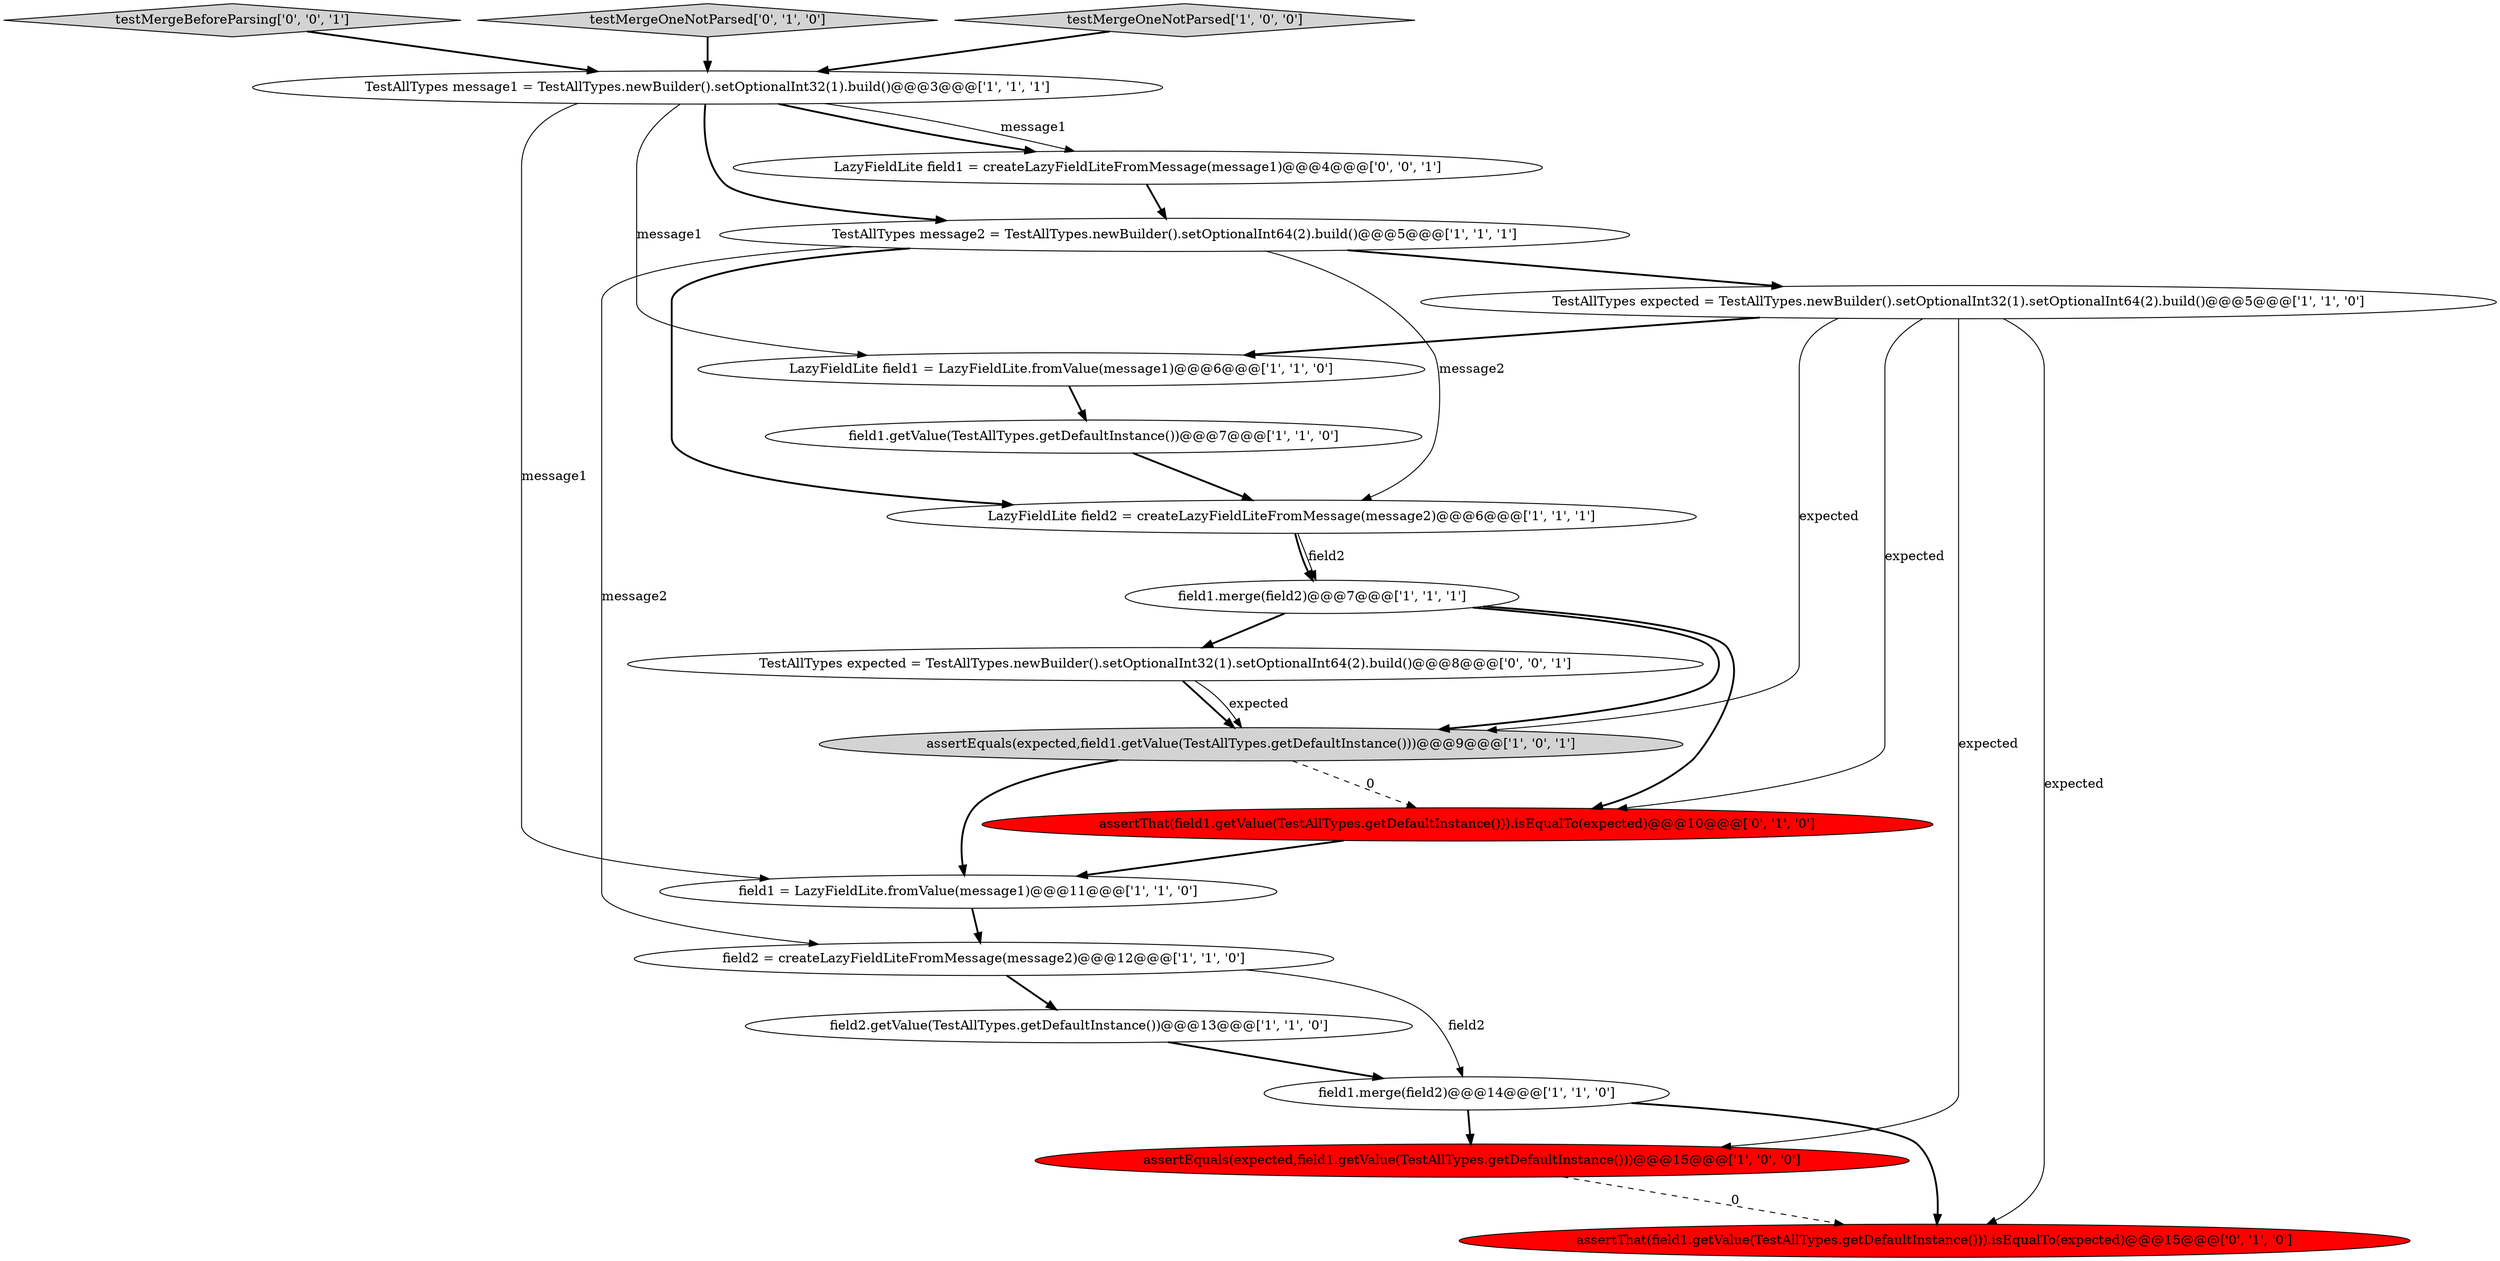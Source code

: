 digraph {
13 [style = filled, label = "LazyFieldLite field1 = LazyFieldLite.fromValue(message1)@@@6@@@['1', '1', '0']", fillcolor = white, shape = ellipse image = "AAA0AAABBB1BBB"];
7 [style = filled, label = "field2.getValue(TestAllTypes.getDefaultInstance())@@@13@@@['1', '1', '0']", fillcolor = white, shape = ellipse image = "AAA0AAABBB1BBB"];
2 [style = filled, label = "field1.getValue(TestAllTypes.getDefaultInstance())@@@7@@@['1', '1', '0']", fillcolor = white, shape = ellipse image = "AAA0AAABBB1BBB"];
5 [style = filled, label = "field1.merge(field2)@@@14@@@['1', '1', '0']", fillcolor = white, shape = ellipse image = "AAA0AAABBB1BBB"];
11 [style = filled, label = "assertEquals(expected,field1.getValue(TestAllTypes.getDefaultInstance()))@@@9@@@['1', '0', '1']", fillcolor = lightgray, shape = ellipse image = "AAA0AAABBB1BBB"];
12 [style = filled, label = "TestAllTypes message2 = TestAllTypes.newBuilder().setOptionalInt64(2).build()@@@5@@@['1', '1', '1']", fillcolor = white, shape = ellipse image = "AAA0AAABBB1BBB"];
0 [style = filled, label = "TestAllTypes message1 = TestAllTypes.newBuilder().setOptionalInt32(1).build()@@@3@@@['1', '1', '1']", fillcolor = white, shape = ellipse image = "AAA0AAABBB1BBB"];
9 [style = filled, label = "field1 = LazyFieldLite.fromValue(message1)@@@11@@@['1', '1', '0']", fillcolor = white, shape = ellipse image = "AAA0AAABBB1BBB"];
14 [style = filled, label = "assertThat(field1.getValue(TestAllTypes.getDefaultInstance())).isEqualTo(expected)@@@15@@@['0', '1', '0']", fillcolor = red, shape = ellipse image = "AAA1AAABBB2BBB"];
10 [style = filled, label = "assertEquals(expected,field1.getValue(TestAllTypes.getDefaultInstance()))@@@15@@@['1', '0', '0']", fillcolor = red, shape = ellipse image = "AAA1AAABBB1BBB"];
17 [style = filled, label = "TestAllTypes expected = TestAllTypes.newBuilder().setOptionalInt32(1).setOptionalInt64(2).build()@@@8@@@['0', '0', '1']", fillcolor = white, shape = ellipse image = "AAA0AAABBB3BBB"];
19 [style = filled, label = "testMergeBeforeParsing['0', '0', '1']", fillcolor = lightgray, shape = diamond image = "AAA0AAABBB3BBB"];
18 [style = filled, label = "LazyFieldLite field1 = createLazyFieldLiteFromMessage(message1)@@@4@@@['0', '0', '1']", fillcolor = white, shape = ellipse image = "AAA0AAABBB3BBB"];
1 [style = filled, label = "TestAllTypes expected = TestAllTypes.newBuilder().setOptionalInt32(1).setOptionalInt64(2).build()@@@5@@@['1', '1', '0']", fillcolor = white, shape = ellipse image = "AAA0AAABBB1BBB"];
16 [style = filled, label = "assertThat(field1.getValue(TestAllTypes.getDefaultInstance())).isEqualTo(expected)@@@10@@@['0', '1', '0']", fillcolor = red, shape = ellipse image = "AAA1AAABBB2BBB"];
15 [style = filled, label = "testMergeOneNotParsed['0', '1', '0']", fillcolor = lightgray, shape = diamond image = "AAA0AAABBB2BBB"];
4 [style = filled, label = "field1.merge(field2)@@@7@@@['1', '1', '1']", fillcolor = white, shape = ellipse image = "AAA0AAABBB1BBB"];
3 [style = filled, label = "LazyFieldLite field2 = createLazyFieldLiteFromMessage(message2)@@@6@@@['1', '1', '1']", fillcolor = white, shape = ellipse image = "AAA0AAABBB1BBB"];
6 [style = filled, label = "field2 = createLazyFieldLiteFromMessage(message2)@@@12@@@['1', '1', '0']", fillcolor = white, shape = ellipse image = "AAA0AAABBB1BBB"];
8 [style = filled, label = "testMergeOneNotParsed['1', '0', '0']", fillcolor = lightgray, shape = diamond image = "AAA0AAABBB1BBB"];
5->10 [style = bold, label=""];
4->17 [style = bold, label=""];
1->10 [style = solid, label="expected"];
11->16 [style = dashed, label="0"];
3->4 [style = solid, label="field2"];
0->12 [style = bold, label=""];
2->3 [style = bold, label=""];
18->12 [style = bold, label=""];
0->9 [style = solid, label="message1"];
12->6 [style = solid, label="message2"];
5->14 [style = bold, label=""];
0->18 [style = solid, label="message1"];
11->9 [style = bold, label=""];
12->1 [style = bold, label=""];
3->4 [style = bold, label=""];
1->13 [style = bold, label=""];
1->16 [style = solid, label="expected"];
19->0 [style = bold, label=""];
9->6 [style = bold, label=""];
8->0 [style = bold, label=""];
6->5 [style = solid, label="field2"];
7->5 [style = bold, label=""];
1->11 [style = solid, label="expected"];
1->14 [style = solid, label="expected"];
15->0 [style = bold, label=""];
12->3 [style = solid, label="message2"];
0->18 [style = bold, label=""];
12->3 [style = bold, label=""];
6->7 [style = bold, label=""];
4->11 [style = bold, label=""];
10->14 [style = dashed, label="0"];
16->9 [style = bold, label=""];
4->16 [style = bold, label=""];
0->13 [style = solid, label="message1"];
13->2 [style = bold, label=""];
17->11 [style = bold, label=""];
17->11 [style = solid, label="expected"];
}
